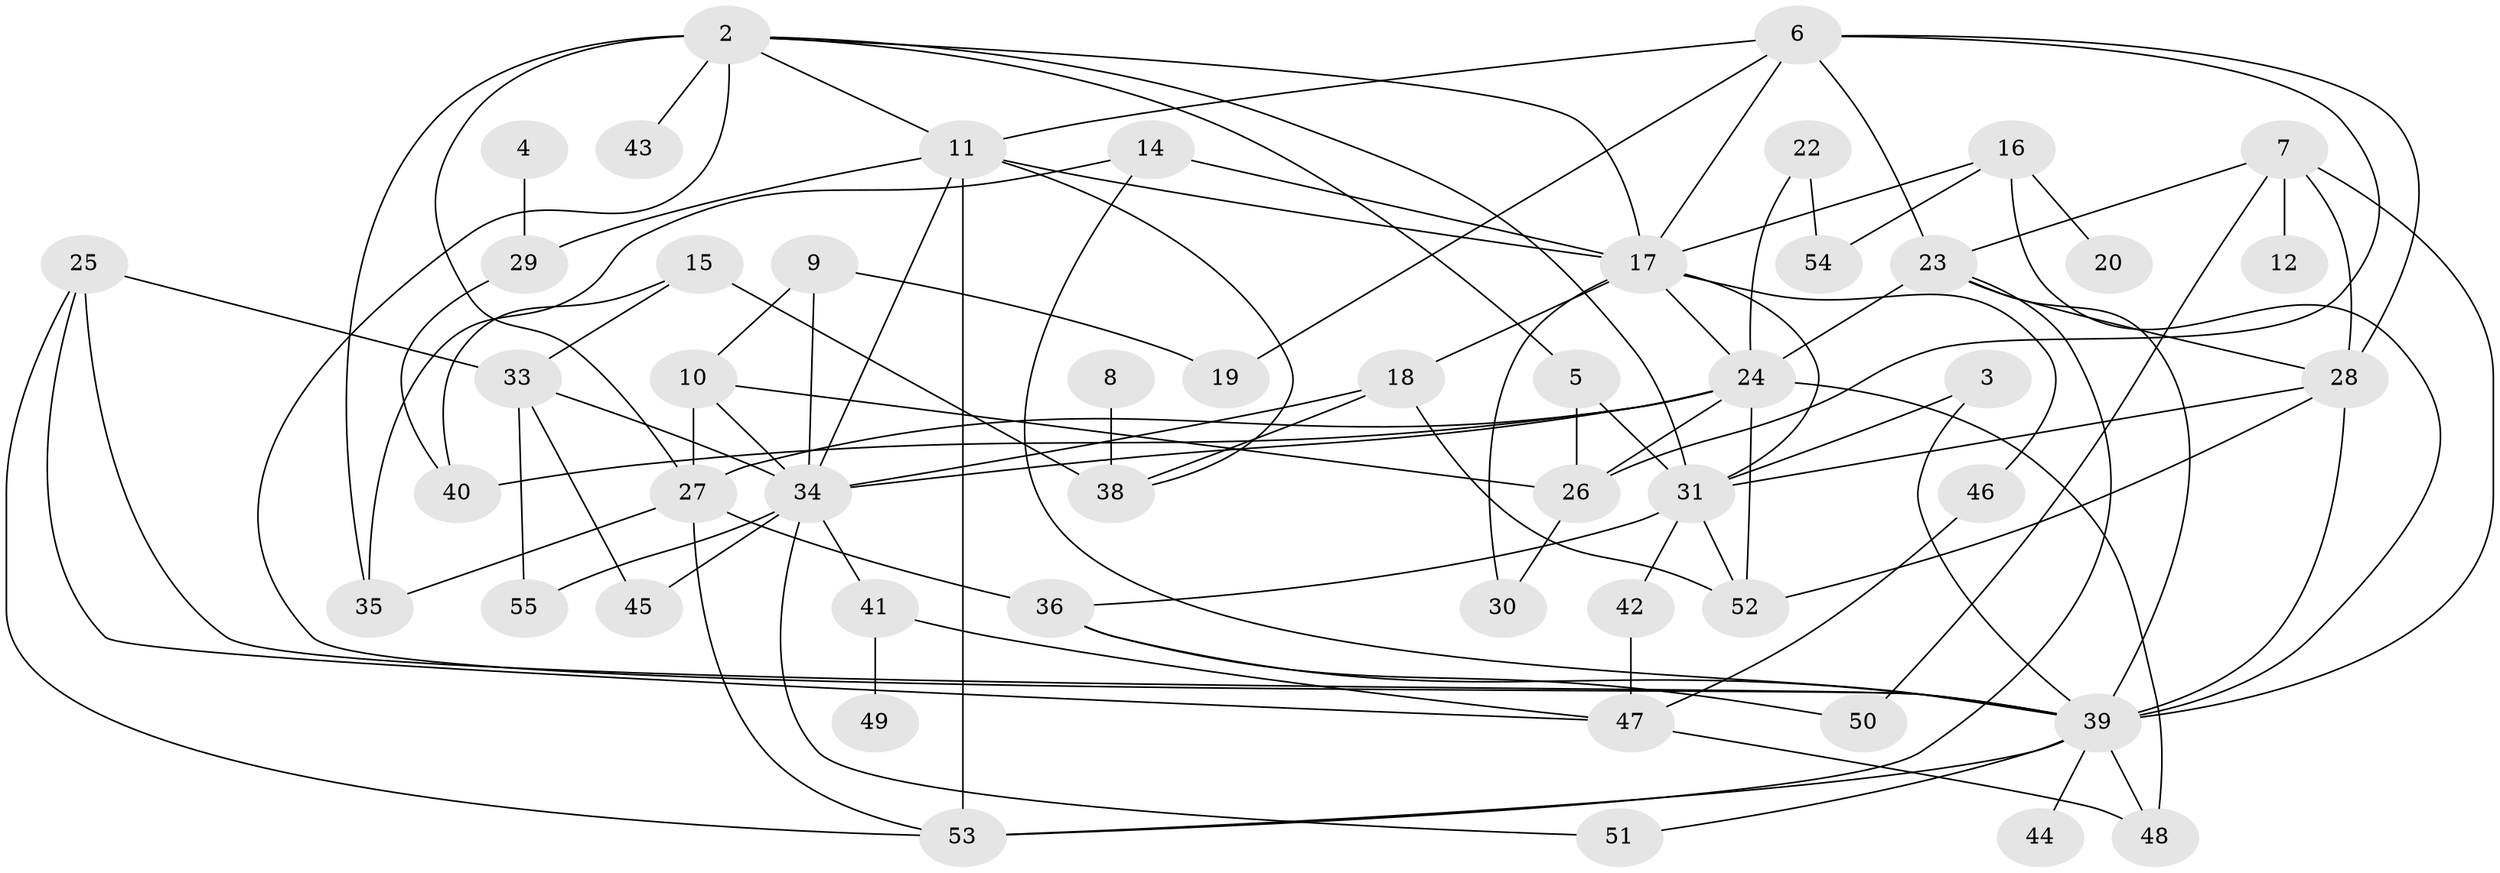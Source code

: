 // original degree distribution, {0: 0.045871559633027525, 4: 0.1651376146788991, 3: 0.27522935779816515, 1: 0.1651376146788991, 2: 0.2018348623853211, 5: 0.07339449541284404, 8: 0.009174311926605505, 6: 0.045871559633027525, 7: 0.01834862385321101}
// Generated by graph-tools (version 1.1) at 2025/33/03/09/25 02:33:25]
// undirected, 50 vertices, 99 edges
graph export_dot {
graph [start="1"]
  node [color=gray90,style=filled];
  2;
  3;
  4;
  5;
  6;
  7;
  8;
  9;
  10;
  11;
  12;
  14;
  15;
  16;
  17;
  18;
  19;
  20;
  22;
  23;
  24;
  25;
  26;
  27;
  28;
  29;
  30;
  31;
  33;
  34;
  35;
  36;
  38;
  39;
  40;
  41;
  42;
  43;
  44;
  45;
  46;
  47;
  48;
  49;
  50;
  51;
  52;
  53;
  54;
  55;
  2 -- 5 [weight=1.0];
  2 -- 11 [weight=1.0];
  2 -- 17 [weight=1.0];
  2 -- 27 [weight=2.0];
  2 -- 31 [weight=1.0];
  2 -- 35 [weight=1.0];
  2 -- 39 [weight=1.0];
  2 -- 43 [weight=1.0];
  3 -- 31 [weight=1.0];
  3 -- 39 [weight=1.0];
  4 -- 29 [weight=1.0];
  5 -- 26 [weight=1.0];
  5 -- 31 [weight=1.0];
  6 -- 11 [weight=1.0];
  6 -- 17 [weight=1.0];
  6 -- 19 [weight=1.0];
  6 -- 23 [weight=1.0];
  6 -- 26 [weight=1.0];
  6 -- 28 [weight=1.0];
  7 -- 12 [weight=1.0];
  7 -- 23 [weight=1.0];
  7 -- 28 [weight=1.0];
  7 -- 39 [weight=1.0];
  7 -- 50 [weight=1.0];
  8 -- 38 [weight=2.0];
  9 -- 10 [weight=1.0];
  9 -- 19 [weight=1.0];
  9 -- 34 [weight=1.0];
  10 -- 26 [weight=1.0];
  10 -- 27 [weight=1.0];
  10 -- 34 [weight=1.0];
  11 -- 17 [weight=1.0];
  11 -- 29 [weight=1.0];
  11 -- 34 [weight=1.0];
  11 -- 38 [weight=1.0];
  11 -- 53 [weight=1.0];
  14 -- 17 [weight=2.0];
  14 -- 35 [weight=1.0];
  14 -- 39 [weight=1.0];
  15 -- 33 [weight=1.0];
  15 -- 38 [weight=1.0];
  15 -- 40 [weight=1.0];
  16 -- 17 [weight=1.0];
  16 -- 20 [weight=1.0];
  16 -- 39 [weight=1.0];
  16 -- 54 [weight=1.0];
  17 -- 18 [weight=1.0];
  17 -- 24 [weight=1.0];
  17 -- 30 [weight=1.0];
  17 -- 31 [weight=1.0];
  17 -- 46 [weight=1.0];
  18 -- 34 [weight=1.0];
  18 -- 38 [weight=1.0];
  18 -- 52 [weight=1.0];
  22 -- 24 [weight=1.0];
  22 -- 54 [weight=1.0];
  23 -- 24 [weight=1.0];
  23 -- 28 [weight=1.0];
  23 -- 39 [weight=1.0];
  23 -- 53 [weight=1.0];
  24 -- 26 [weight=1.0];
  24 -- 27 [weight=1.0];
  24 -- 34 [weight=1.0];
  24 -- 40 [weight=1.0];
  24 -- 48 [weight=1.0];
  24 -- 52 [weight=1.0];
  25 -- 33 [weight=1.0];
  25 -- 39 [weight=1.0];
  25 -- 47 [weight=1.0];
  25 -- 53 [weight=1.0];
  26 -- 30 [weight=1.0];
  27 -- 35 [weight=1.0];
  27 -- 36 [weight=1.0];
  27 -- 53 [weight=1.0];
  28 -- 31 [weight=1.0];
  28 -- 39 [weight=1.0];
  28 -- 52 [weight=1.0];
  29 -- 40 [weight=1.0];
  31 -- 36 [weight=1.0];
  31 -- 42 [weight=1.0];
  31 -- 52 [weight=1.0];
  33 -- 34 [weight=1.0];
  33 -- 45 [weight=1.0];
  33 -- 55 [weight=1.0];
  34 -- 41 [weight=1.0];
  34 -- 45 [weight=1.0];
  34 -- 51 [weight=1.0];
  34 -- 55 [weight=1.0];
  36 -- 39 [weight=1.0];
  36 -- 50 [weight=1.0];
  39 -- 44 [weight=1.0];
  39 -- 48 [weight=1.0];
  39 -- 51 [weight=1.0];
  39 -- 53 [weight=1.0];
  41 -- 47 [weight=1.0];
  41 -- 49 [weight=1.0];
  42 -- 47 [weight=1.0];
  46 -- 47 [weight=1.0];
  47 -- 48 [weight=1.0];
}
